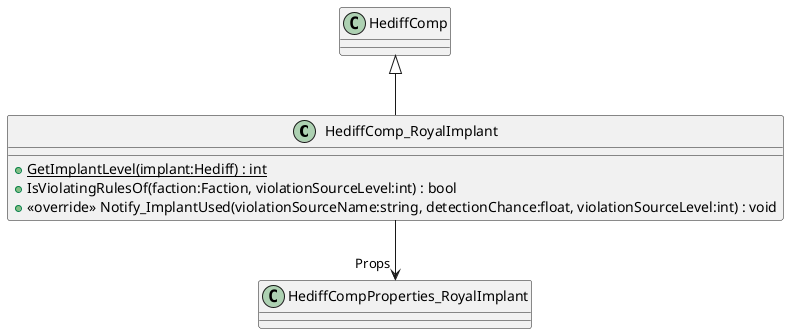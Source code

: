 @startuml
class HediffComp_RoyalImplant {
    + {static} GetImplantLevel(implant:Hediff) : int
    + IsViolatingRulesOf(faction:Faction, violationSourceLevel:int) : bool
    + <<override>> Notify_ImplantUsed(violationSourceName:string, detectionChance:float, violationSourceLevel:int) : void
}
HediffComp <|-- HediffComp_RoyalImplant
HediffComp_RoyalImplant --> "Props" HediffCompProperties_RoyalImplant
@enduml
